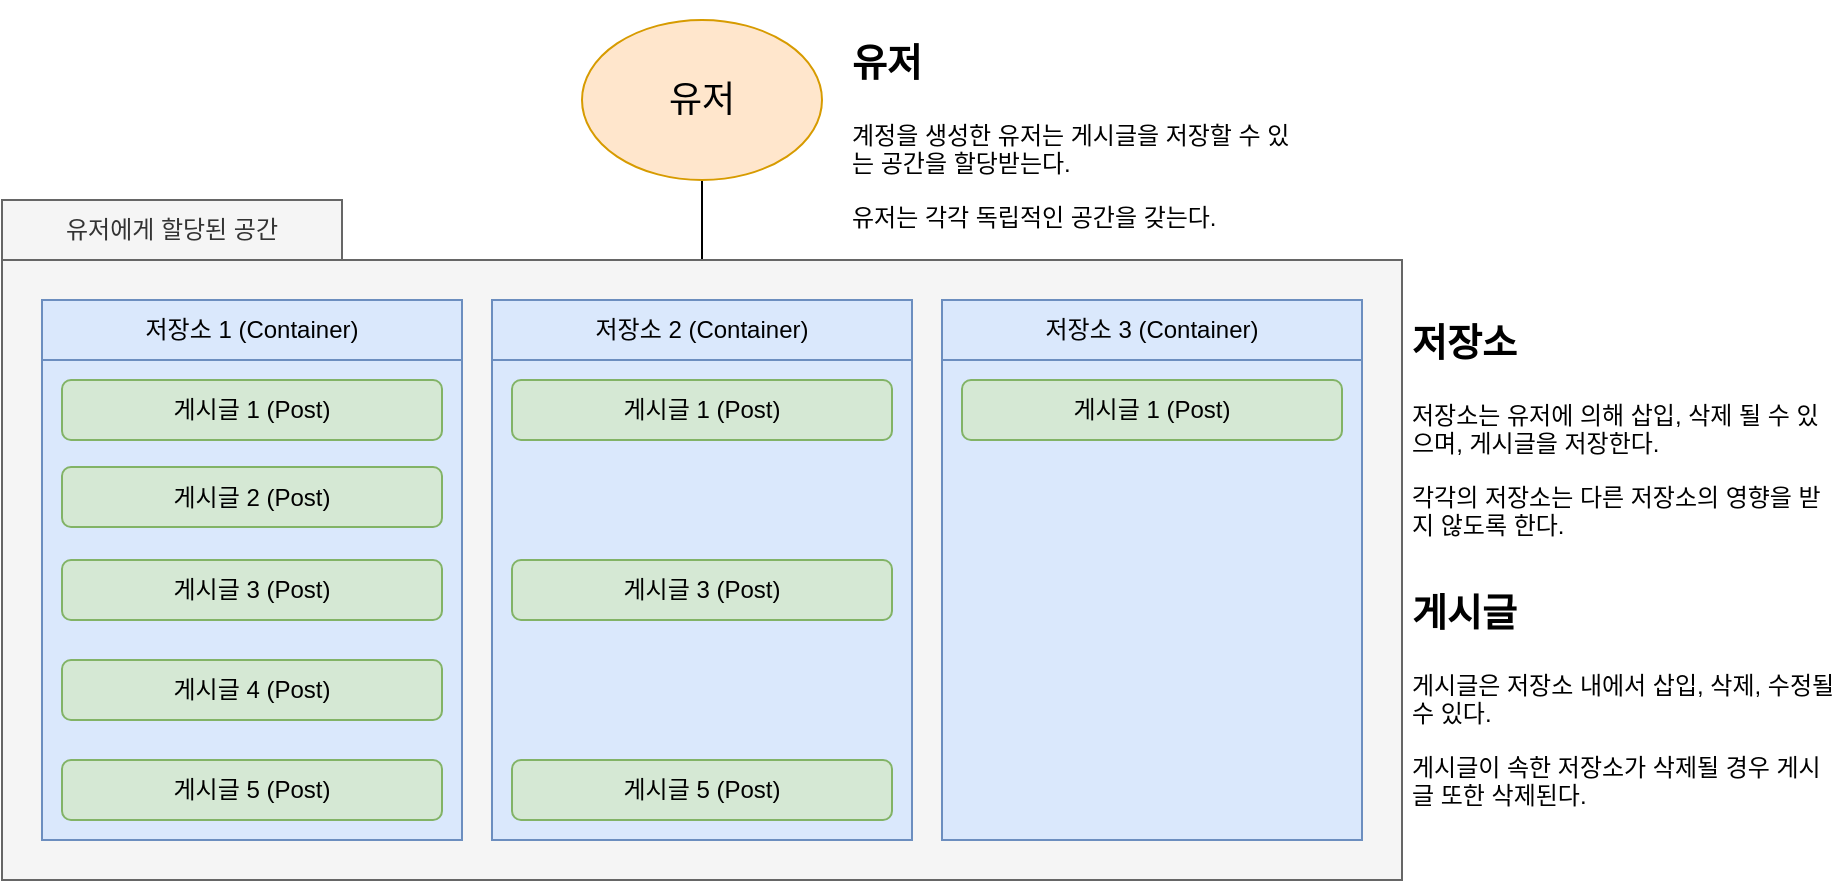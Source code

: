<mxfile version="21.1.2" type="device">
  <diagram name="페이지-1" id="lItdhtb77sRxpboaPcHe">
    <mxGraphModel dx="1434" dy="844" grid="1" gridSize="10" guides="1" tooltips="1" connect="1" arrows="1" fold="1" page="1" pageScale="1" pageWidth="1169" pageHeight="827" background="#ffffff" math="0" shadow="0">
      <root>
        <mxCell id="0" />
        <mxCell id="1" parent="0" />
        <mxCell id="dB2ldAJGYxMLB2tkPeIX-33" style="edgeStyle=orthogonalEdgeStyle;rounded=0;orthogonalLoop=1;jettySize=auto;html=1;entryX=0.5;entryY=0;entryDx=0;entryDy=0;endArrow=none;endFill=0;" edge="1" parent="1" source="dB2ldAJGYxMLB2tkPeIX-3" target="dB2ldAJGYxMLB2tkPeIX-5">
          <mxGeometry relative="1" as="geometry" />
        </mxCell>
        <mxCell id="dB2ldAJGYxMLB2tkPeIX-3" value="&lt;font style=&quot;font-size: 18px;&quot;&gt;유저&lt;/font&gt;" style="ellipse;whiteSpace=wrap;html=1;fillColor=#ffe6cc;strokeColor=#d79b00;" vertex="1" parent="1">
          <mxGeometry x="370" y="190" width="120" height="80" as="geometry" />
        </mxCell>
        <mxCell id="dB2ldAJGYxMLB2tkPeIX-5" value="" style="rounded=0;whiteSpace=wrap;html=1;fillColor=#f5f5f5;strokeColor=#666666;fontColor=#333333;" vertex="1" parent="1">
          <mxGeometry x="80" y="310" width="700" height="310" as="geometry" />
        </mxCell>
        <mxCell id="dB2ldAJGYxMLB2tkPeIX-13" value="" style="rounded=0;whiteSpace=wrap;html=1;fillColor=#dae8fc;strokeColor=#6c8ebf;" vertex="1" parent="1">
          <mxGeometry x="100" y="360" width="210" height="240" as="geometry" />
        </mxCell>
        <mxCell id="dB2ldAJGYxMLB2tkPeIX-14" value="저장소 1 (Container)" style="rounded=0;whiteSpace=wrap;html=1;fillColor=#dae8fc;strokeColor=#6c8ebf;" vertex="1" parent="1">
          <mxGeometry x="100" y="330" width="210" height="30" as="geometry" />
        </mxCell>
        <mxCell id="dB2ldAJGYxMLB2tkPeIX-15" value="게시글 1 (Post)" style="rounded=1;whiteSpace=wrap;html=1;fillColor=#d5e8d4;strokeColor=#82b366;" vertex="1" parent="1">
          <mxGeometry x="110" y="370" width="190" height="30" as="geometry" />
        </mxCell>
        <mxCell id="dB2ldAJGYxMLB2tkPeIX-16" value="게시글 2 (Post)" style="rounded=1;whiteSpace=wrap;html=1;fillColor=#d5e8d4;strokeColor=#82b366;" vertex="1" parent="1">
          <mxGeometry x="110" y="413.5" width="190" height="30" as="geometry" />
        </mxCell>
        <mxCell id="dB2ldAJGYxMLB2tkPeIX-17" value="게시글 3 (Post)" style="rounded=1;whiteSpace=wrap;html=1;fillColor=#d5e8d4;strokeColor=#82b366;" vertex="1" parent="1">
          <mxGeometry x="110" y="460" width="190" height="30" as="geometry" />
        </mxCell>
        <mxCell id="dB2ldAJGYxMLB2tkPeIX-18" value="게시글 4 (Post)" style="rounded=1;whiteSpace=wrap;html=1;fillColor=#d5e8d4;strokeColor=#82b366;" vertex="1" parent="1">
          <mxGeometry x="110" y="510" width="190" height="30" as="geometry" />
        </mxCell>
        <mxCell id="dB2ldAJGYxMLB2tkPeIX-19" value="게시글 5 (Post)" style="rounded=1;whiteSpace=wrap;html=1;fillColor=#d5e8d4;strokeColor=#82b366;" vertex="1" parent="1">
          <mxGeometry x="110" y="560" width="190" height="30" as="geometry" />
        </mxCell>
        <mxCell id="dB2ldAJGYxMLB2tkPeIX-20" value="" style="rounded=0;whiteSpace=wrap;html=1;fillColor=#dae8fc;strokeColor=#6c8ebf;" vertex="1" parent="1">
          <mxGeometry x="325" y="360" width="210" height="240" as="geometry" />
        </mxCell>
        <mxCell id="dB2ldAJGYxMLB2tkPeIX-21" value="저장소 2 (Container)" style="rounded=0;whiteSpace=wrap;html=1;fillColor=#dae8fc;strokeColor=#6c8ebf;" vertex="1" parent="1">
          <mxGeometry x="325" y="330" width="210" height="30" as="geometry" />
        </mxCell>
        <mxCell id="dB2ldAJGYxMLB2tkPeIX-22" value="게시글 1 (Post)" style="rounded=1;whiteSpace=wrap;html=1;fillColor=#d5e8d4;strokeColor=#82b366;" vertex="1" parent="1">
          <mxGeometry x="335" y="370" width="190" height="30" as="geometry" />
        </mxCell>
        <mxCell id="dB2ldAJGYxMLB2tkPeIX-24" value="게시글 3 (Post)" style="rounded=1;whiteSpace=wrap;html=1;fillColor=#d5e8d4;strokeColor=#82b366;" vertex="1" parent="1">
          <mxGeometry x="335" y="460" width="190" height="30" as="geometry" />
        </mxCell>
        <mxCell id="dB2ldAJGYxMLB2tkPeIX-26" value="게시글 5 (Post)" style="rounded=1;whiteSpace=wrap;html=1;fillColor=#d5e8d4;strokeColor=#82b366;" vertex="1" parent="1">
          <mxGeometry x="335" y="560" width="190" height="30" as="geometry" />
        </mxCell>
        <mxCell id="dB2ldAJGYxMLB2tkPeIX-27" value="" style="rounded=0;whiteSpace=wrap;html=1;fillColor=#dae8fc;strokeColor=#6c8ebf;" vertex="1" parent="1">
          <mxGeometry x="550" y="360" width="210" height="240" as="geometry" />
        </mxCell>
        <mxCell id="dB2ldAJGYxMLB2tkPeIX-28" value="저장소 3 (Container)" style="rounded=0;whiteSpace=wrap;html=1;fillColor=#dae8fc;strokeColor=#6c8ebf;" vertex="1" parent="1">
          <mxGeometry x="550" y="330" width="210" height="30" as="geometry" />
        </mxCell>
        <mxCell id="dB2ldAJGYxMLB2tkPeIX-29" value="게시글 1 (Post)" style="rounded=1;whiteSpace=wrap;html=1;fillColor=#d5e8d4;strokeColor=#82b366;" vertex="1" parent="1">
          <mxGeometry x="560" y="370" width="190" height="30" as="geometry" />
        </mxCell>
        <mxCell id="dB2ldAJGYxMLB2tkPeIX-32" value="유저에게 할당된 공간" style="rounded=0;whiteSpace=wrap;html=1;fillColor=#f5f5f5;fontColor=#333333;strokeColor=#666666;" vertex="1" parent="1">
          <mxGeometry x="80" y="280" width="170" height="30" as="geometry" />
        </mxCell>
        <mxCell id="dB2ldAJGYxMLB2tkPeIX-40" value="&lt;h1&gt;&lt;font style=&quot;font-size: 19px;&quot;&gt;유저&lt;/font&gt;&lt;/h1&gt;&lt;p&gt;계정을 생성한 유저는 게시글을 저장할 수 있는 공간을 할당받는다.&lt;/p&gt;&lt;p&gt;유저는 각각 독립적인 공간을 갖는다.&lt;/p&gt;" style="text;html=1;strokeColor=none;fillColor=none;spacing=5;spacingTop=-20;whiteSpace=wrap;overflow=hidden;rounded=0;" vertex="1" parent="1">
          <mxGeometry x="500" y="190" width="230" height="110" as="geometry" />
        </mxCell>
        <mxCell id="dB2ldAJGYxMLB2tkPeIX-41" value="&lt;h1&gt;&lt;font style=&quot;font-size: 19px;&quot;&gt;저장소&lt;/font&gt;&lt;/h1&gt;&lt;p&gt;저장소는 유저에 의해 삽입, 삭제 될 수 있으며, 게시글을 저장한다.&lt;/p&gt;&lt;p&gt;각각의 저장소는 다른 저장소의 영향을 받지 않도록 한다.&lt;/p&gt;" style="text;html=1;strokeColor=none;fillColor=none;spacing=5;spacingTop=-20;whiteSpace=wrap;overflow=hidden;rounded=0;" vertex="1" parent="1">
          <mxGeometry x="780" y="330" width="220" height="130" as="geometry" />
        </mxCell>
        <mxCell id="dB2ldAJGYxMLB2tkPeIX-42" value="&lt;h1&gt;&lt;span style=&quot;font-size: 19px;&quot;&gt;게시글&lt;/span&gt;&lt;/h1&gt;&lt;p&gt;게시글은 저장소 내에서 삽입, 삭제, 수정될 수 있다.&lt;/p&gt;&lt;p&gt;게시글이 속한 저장소가 삭제될 경우 게시글 또한 삭제된다.&lt;/p&gt;" style="text;html=1;strokeColor=none;fillColor=none;spacing=5;spacingTop=-20;whiteSpace=wrap;overflow=hidden;rounded=0;" vertex="1" parent="1">
          <mxGeometry x="780" y="465" width="220" height="135" as="geometry" />
        </mxCell>
      </root>
    </mxGraphModel>
  </diagram>
</mxfile>
